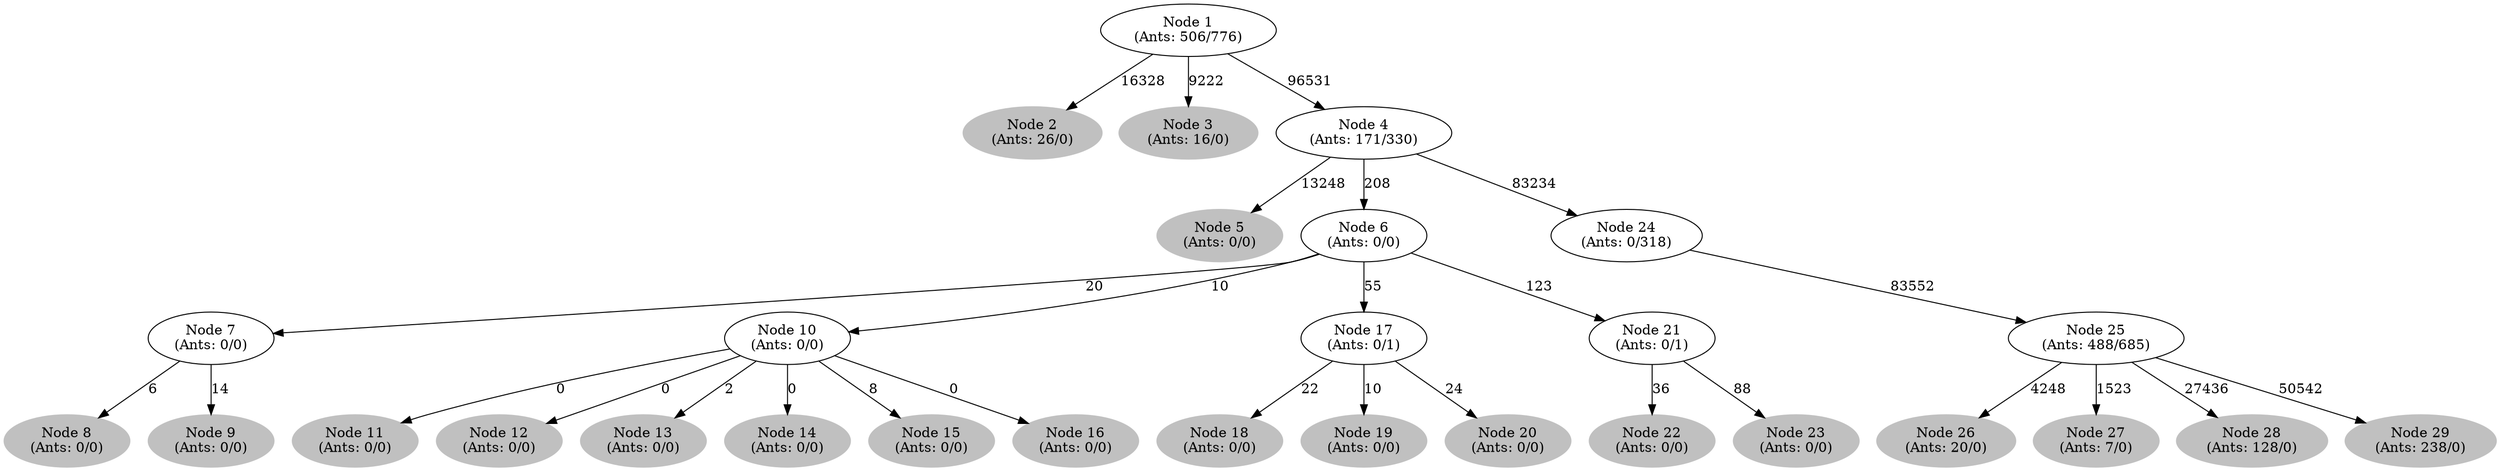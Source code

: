 digraph G {
	
	 "Node 2\n(Ants: 26/0)" [style=filled,color="gray"];
	"Node 1\n(Ants: 506/776)" -> "Node 2\n(Ants: 26/0)" [label=16328];
	 "Node 3\n(Ants: 16/0)" [style=filled,color="gray"];
	"Node 1\n(Ants: 506/776)" -> "Node 3\n(Ants: 16/0)" [label=9222];
	 "Node 1\n(Ants: 506/776)" -> "Node 4\n(Ants: 171/330)" [label=96531];
	 "Node 5\n(Ants: 0/0)" [style=filled,color="gray"];
	"Node 4\n(Ants: 171/330)" -> "Node 5\n(Ants: 0/0)" [label=13248];
	 "Node 4\n(Ants: 171/330)" -> "Node 6\n(Ants: 0/0)" [label=208];
	 "Node 6\n(Ants: 0/0)" -> "Node 7\n(Ants: 0/0)" [label=20];
	 "Node 8\n(Ants: 0/0)" [style=filled,color="gray"];
	"Node 7\n(Ants: 0/0)" -> "Node 8\n(Ants: 0/0)" [label=6];
	 "Node 9\n(Ants: 0/0)" [style=filled,color="gray"];
	"Node 7\n(Ants: 0/0)" -> "Node 9\n(Ants: 0/0)" [label=14];
	 "Node 6\n(Ants: 0/0)" -> "Node 10\n(Ants: 0/0)" [label=10];
	 "Node 11\n(Ants: 0/0)" [style=filled,color="gray"];
	"Node 10\n(Ants: 0/0)" -> "Node 11\n(Ants: 0/0)" [label=0];
	 "Node 12\n(Ants: 0/0)" [style=filled,color="gray"];
	"Node 10\n(Ants: 0/0)" -> "Node 12\n(Ants: 0/0)" [label=0];
	 "Node 13\n(Ants: 0/0)" [style=filled,color="gray"];
	"Node 10\n(Ants: 0/0)" -> "Node 13\n(Ants: 0/0)" [label=2];
	 "Node 14\n(Ants: 0/0)" [style=filled,color="gray"];
	"Node 10\n(Ants: 0/0)" -> "Node 14\n(Ants: 0/0)" [label=0];
	 "Node 15\n(Ants: 0/0)" [style=filled,color="gray"];
	"Node 10\n(Ants: 0/0)" -> "Node 15\n(Ants: 0/0)" [label=8];
	 "Node 16\n(Ants: 0/0)" [style=filled,color="gray"];
	"Node 10\n(Ants: 0/0)" -> "Node 16\n(Ants: 0/0)" [label=0];
	 "Node 6\n(Ants: 0/0)" -> "Node 17\n(Ants: 0/1)" [label=55];
	 "Node 18\n(Ants: 0/0)" [style=filled,color="gray"];
	"Node 17\n(Ants: 0/1)" -> "Node 18\n(Ants: 0/0)" [label=22];
	 "Node 19\n(Ants: 0/0)" [style=filled,color="gray"];
	"Node 17\n(Ants: 0/1)" -> "Node 19\n(Ants: 0/0)" [label=10];
	 "Node 20\n(Ants: 0/0)" [style=filled,color="gray"];
	"Node 17\n(Ants: 0/1)" -> "Node 20\n(Ants: 0/0)" [label=24];
	 "Node 6\n(Ants: 0/0)" -> "Node 21\n(Ants: 0/1)" [label=123];
	 "Node 22\n(Ants: 0/0)" [style=filled,color="gray"];
	"Node 21\n(Ants: 0/1)" -> "Node 22\n(Ants: 0/0)" [label=36];
	 "Node 23\n(Ants: 0/0)" [style=filled,color="gray"];
	"Node 21\n(Ants: 0/1)" -> "Node 23\n(Ants: 0/0)" [label=88];
	 "Node 4\n(Ants: 171/330)" -> "Node 24\n(Ants: 0/318)" [label=83234];
	 "Node 24\n(Ants: 0/318)" -> "Node 25\n(Ants: 488/685)" [label=83552];
	 "Node 26\n(Ants: 20/0)" [style=filled,color="gray"];
	"Node 25\n(Ants: 488/685)" -> "Node 26\n(Ants: 20/0)" [label=4248];
	 "Node 27\n(Ants: 7/0)" [style=filled,color="gray"];
	"Node 25\n(Ants: 488/685)" -> "Node 27\n(Ants: 7/0)" [label=1523];
	 "Node 28\n(Ants: 128/0)" [style=filled,color="gray"];
	"Node 25\n(Ants: 488/685)" -> "Node 28\n(Ants: 128/0)" [label=27436];
	 "Node 29\n(Ants: 238/0)" [style=filled,color="gray"];
	"Node 25\n(Ants: 488/685)" -> "Node 29\n(Ants: 238/0)" [label=50542];
	 
}
